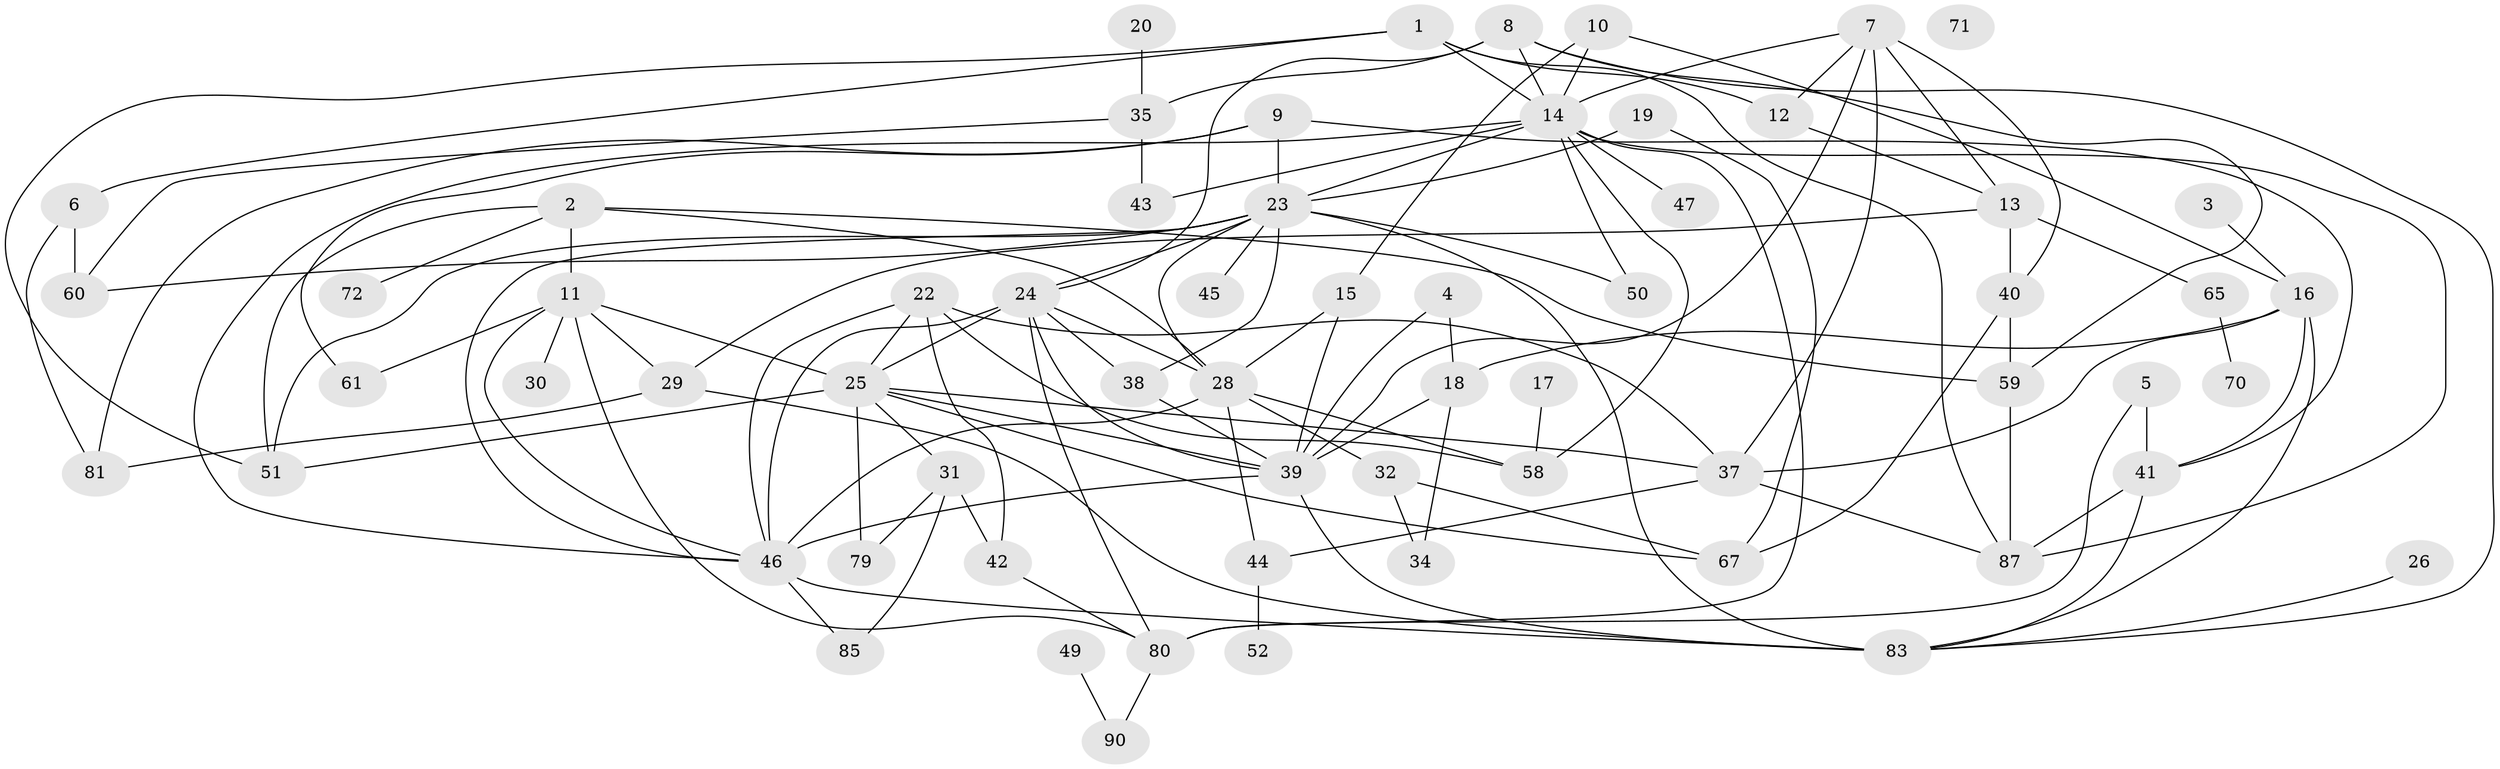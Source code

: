 // original degree distribution, {5: 0.08791208791208792, 1: 0.14285714285714285, 2: 0.25274725274725274, 6: 0.06593406593406594, 4: 0.16483516483516483, 3: 0.18681318681318682, 9: 0.02197802197802198, 7: 0.06593406593406594, 0: 0.01098901098901099}
// Generated by graph-tools (version 1.1) at 2025/41/03/06/25 10:41:22]
// undirected, 63 vertices, 122 edges
graph export_dot {
graph [start="1"]
  node [color=gray90,style=filled];
  1 [super="+33"];
  2 [super="+88"];
  3;
  4;
  5;
  6 [super="+21"];
  7 [super="+76"];
  8 [super="+36"];
  9 [super="+54"];
  10 [super="+84"];
  11 [super="+63"];
  12;
  13 [super="+56"];
  14 [super="+48"];
  15 [super="+64"];
  16 [super="+75"];
  17;
  18;
  19;
  20;
  22 [super="+57"];
  23 [super="+77"];
  24 [super="+27"];
  25 [super="+68"];
  26;
  28 [super="+78"];
  29;
  30;
  31 [super="+66"];
  32 [super="+55"];
  34;
  35;
  37;
  38 [super="+86"];
  39 [super="+74"];
  40 [super="+82"];
  41 [super="+62"];
  42 [super="+89"];
  43 [super="+73"];
  44;
  45;
  46 [super="+53"];
  47;
  49;
  50;
  51;
  52;
  58;
  59;
  60;
  61;
  65;
  67 [super="+69"];
  70;
  71;
  72;
  79;
  80;
  81;
  83 [super="+91"];
  85;
  87;
  90;
  1 -- 12;
  1 -- 51;
  1 -- 87;
  1 -- 14;
  1 -- 6;
  2 -- 51;
  2 -- 59;
  2 -- 11;
  2 -- 28;
  2 -- 72;
  3 -- 16;
  4 -- 18;
  4 -- 39;
  5 -- 41;
  5 -- 80;
  6 -- 60;
  6 -- 81;
  7 -- 12;
  7 -- 40;
  7 -- 14;
  7 -- 13;
  7 -- 37;
  7 -- 39;
  8 -- 14;
  8 -- 24 [weight=2];
  8 -- 83;
  8 -- 35;
  8 -- 59;
  9 -- 81;
  9 -- 61;
  9 -- 23;
  9 -- 41;
  10 -- 15;
  10 -- 16;
  10 -- 14;
  11 -- 61;
  11 -- 80;
  11 -- 25;
  11 -- 29;
  11 -- 30;
  11 -- 46;
  12 -- 13;
  13 -- 40;
  13 -- 65;
  13 -- 29;
  14 -- 46;
  14 -- 47;
  14 -- 50;
  14 -- 58;
  14 -- 23 [weight=2];
  14 -- 80;
  14 -- 87;
  14 -- 43;
  15 -- 28;
  15 -- 39;
  16 -- 83;
  16 -- 41;
  16 -- 18;
  16 -- 37;
  17 -- 58;
  18 -- 34;
  18 -- 39;
  19 -- 23;
  19 -- 67;
  20 -- 35;
  22 -- 42;
  22 -- 46;
  22 -- 58;
  22 -- 25;
  22 -- 37;
  23 -- 38 [weight=2];
  23 -- 50;
  23 -- 51;
  23 -- 83;
  23 -- 28;
  23 -- 60;
  23 -- 45;
  23 -- 46;
  23 -- 24;
  24 -- 39;
  24 -- 80;
  24 -- 46;
  24 -- 25;
  24 -- 38;
  24 -- 28;
  25 -- 37;
  25 -- 51;
  25 -- 79;
  25 -- 31;
  25 -- 67;
  25 -- 39;
  26 -- 83;
  28 -- 44;
  28 -- 32;
  28 -- 58;
  28 -- 46;
  29 -- 81;
  29 -- 83;
  31 -- 85;
  31 -- 79;
  31 -- 42;
  32 -- 34;
  32 -- 67;
  35 -- 43;
  35 -- 60;
  37 -- 44;
  37 -- 87;
  38 -- 39;
  39 -- 83;
  39 -- 46;
  40 -- 59;
  40 -- 67;
  41 -- 87;
  41 -- 83;
  42 -- 80;
  44 -- 52;
  46 -- 83;
  46 -- 85;
  49 -- 90;
  59 -- 87;
  65 -- 70;
  80 -- 90;
}
